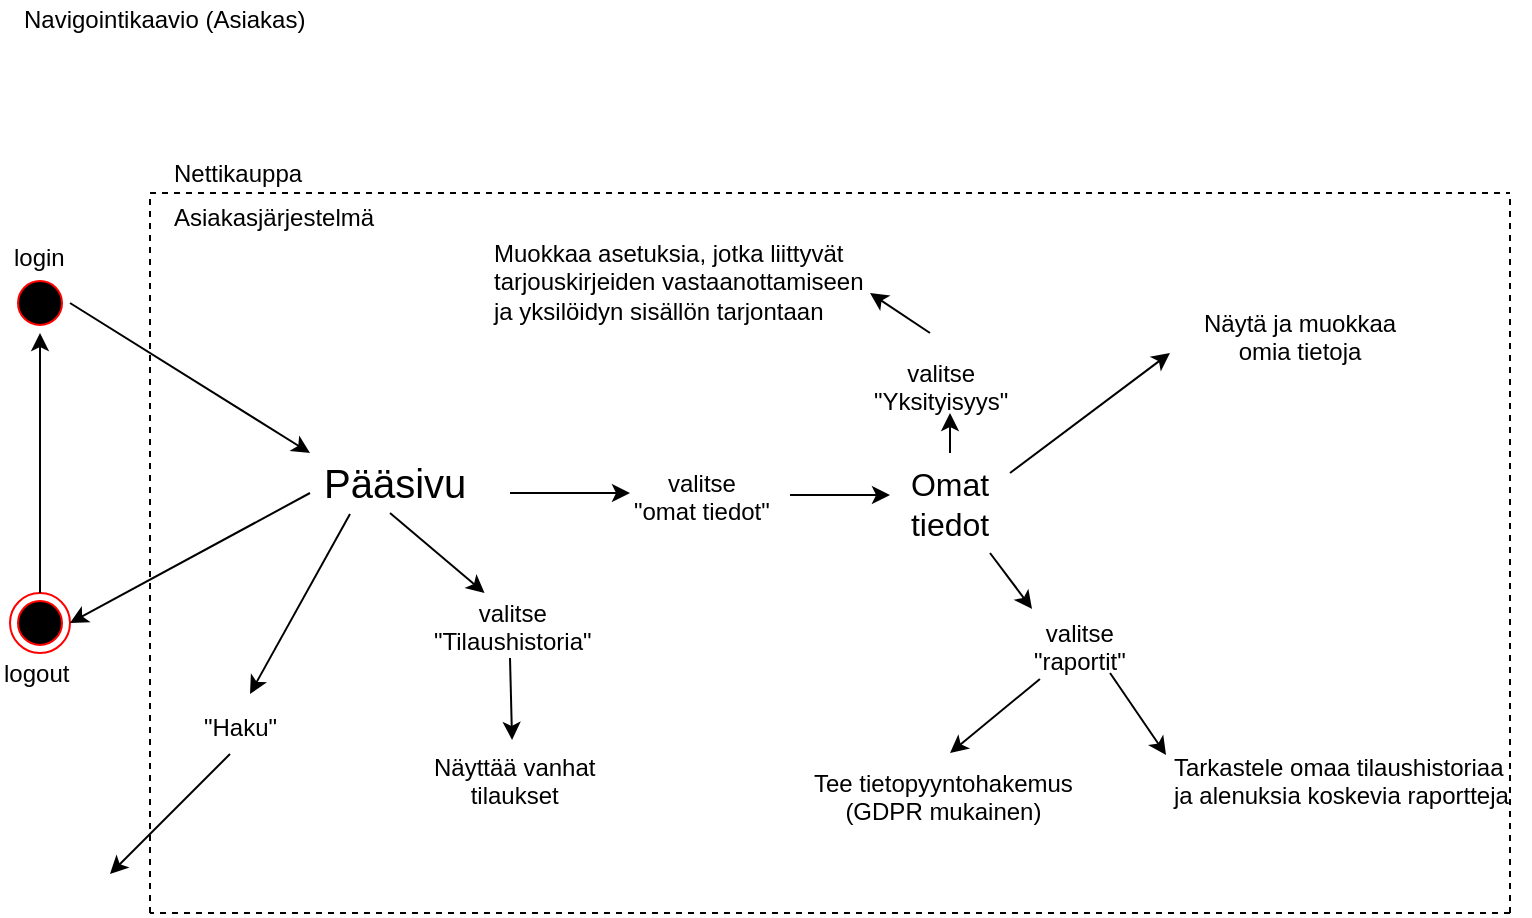 <mxfile version="10.5.9" type="github"><diagram id="8-VrKuNUHMqHtavHqpPj" name="Page-1"><mxGraphModel dx="1010" dy="565" grid="1" gridSize="10" guides="1" tooltips="1" connect="1" arrows="1" fold="1" page="1" pageScale="1" pageWidth="827" pageHeight="1169" math="0" shadow="0"><root><mxCell id="0"/><mxCell id="1" parent="0"/><mxCell id="oCezjBITzPixekVgHz8K-1" value="" style="ellipse;html=1;shape=startState;fillColor=#000000;strokeColor=#ff0000;" vertex="1" parent="1"><mxGeometry x="50" y="169.5" width="30" height="30" as="geometry"/></mxCell><mxCell id="oCezjBITzPixekVgHz8K-7" value="" style="ellipse;html=1;shape=endState;fillColor=#000000;strokeColor=#ff0000;" vertex="1" parent="1"><mxGeometry x="50" y="329.5" width="30" height="30" as="geometry"/></mxCell><mxCell id="oCezjBITzPixekVgHz8K-8" value="login" style="text;html=1;resizable=0;points=[];autosize=1;align=left;verticalAlign=top;spacingTop=-4;" vertex="1" parent="1"><mxGeometry x="50" y="151.5" width="40" height="20" as="geometry"/></mxCell><mxCell id="oCezjBITzPixekVgHz8K-9" value="logout" style="text;html=1;resizable=0;points=[];autosize=1;align=left;verticalAlign=top;spacingTop=-4;" vertex="1" parent="1"><mxGeometry x="45" y="359.5" width="50" height="20" as="geometry"/></mxCell><mxCell id="oCezjBITzPixekVgHz8K-10" value="" style="endArrow=classic;html=1;exitX=1;exitY=0.5;exitDx=0;exitDy=0;" edge="1" parent="1" source="oCezjBITzPixekVgHz8K-1"><mxGeometry width="50" height="50" relative="1" as="geometry"><mxPoint x="50" y="449.5" as="sourcePoint"/><mxPoint x="200" y="259.5" as="targetPoint"/></mxGeometry></mxCell><mxCell id="oCezjBITzPixekVgHz8K-11" value="" style="endArrow=classic;html=1;entryX=1;entryY=0.5;entryDx=0;entryDy=0;" edge="1" parent="1" target="oCezjBITzPixekVgHz8K-7"><mxGeometry width="50" height="50" relative="1" as="geometry"><mxPoint x="200" y="279.5" as="sourcePoint"/><mxPoint x="100" y="399.5" as="targetPoint"/></mxGeometry></mxCell><mxCell id="oCezjBITzPixekVgHz8K-12" value="" style="endArrow=classic;html=1;exitX=0.5;exitY=0;exitDx=0;exitDy=0;entryX=0.5;entryY=1;entryDx=0;entryDy=0;" edge="1" parent="1" source="oCezjBITzPixekVgHz8K-7" target="oCezjBITzPixekVgHz8K-1"><mxGeometry width="50" height="50" relative="1" as="geometry"><mxPoint x="50" y="449.5" as="sourcePoint"/><mxPoint x="100" y="399.5" as="targetPoint"/></mxGeometry></mxCell><mxCell id="oCezjBITzPixekVgHz8K-14" value="Navigointikaavio (Asiakas)" style="text;html=1;resizable=0;points=[];autosize=1;align=left;verticalAlign=top;spacingTop=-4;" vertex="1" parent="1"><mxGeometry x="55" y="33" width="150" height="20" as="geometry"/></mxCell><mxCell id="oCezjBITzPixekVgHz8K-17" value="&lt;font style=&quot;font-size: 20px&quot;&gt;Pääsivu&lt;/font&gt;" style="text;html=1;resizable=0;points=[];autosize=1;align=left;verticalAlign=top;spacingTop=-4;" vertex="1" parent="1"><mxGeometry x="205" y="259.5" width="90" height="20" as="geometry"/></mxCell><mxCell id="oCezjBITzPixekVgHz8K-18" value="" style="endArrow=classic;html=1;" edge="1" parent="1" target="oCezjBITzPixekVgHz8K-19"><mxGeometry width="50" height="50" relative="1" as="geometry"><mxPoint x="240" y="289.5" as="sourcePoint"/><mxPoint x="240" y="329.5" as="targetPoint"/></mxGeometry></mxCell><mxCell id="oCezjBITzPixekVgHz8K-19" value="&lt;div align=&quot;center&quot;&gt;valitse&lt;/div&gt;&lt;div align=&quot;center&quot;&gt;&quot;Tilaushistoria&quot;&lt;br&gt;&lt;/div&gt;" style="text;html=1;resizable=0;points=[];autosize=1;align=left;verticalAlign=top;spacingTop=-4;" vertex="1" parent="1"><mxGeometry x="260" y="329.5" width="90" height="30" as="geometry"/></mxCell><mxCell id="oCezjBITzPixekVgHz8K-20" value="" style="endArrow=classic;html=1;entryX=0.456;entryY=-0.117;entryDx=0;entryDy=0;entryPerimeter=0;" edge="1" parent="1" target="oCezjBITzPixekVgHz8K-21"><mxGeometry width="50" height="50" relative="1" as="geometry"><mxPoint x="300" y="362" as="sourcePoint"/><mxPoint x="240" y="419.5" as="targetPoint"/></mxGeometry></mxCell><mxCell id="oCezjBITzPixekVgHz8K-21" value="&lt;div&gt;Näyttää vanhat&lt;/div&gt;&lt;div align=&quot;center&quot;&gt;tilaukset&lt;br&gt;&lt;/div&gt;" style="text;html=1;resizable=0;points=[];autosize=1;align=left;verticalAlign=top;spacingTop=-4;" vertex="1" parent="1"><mxGeometry x="260" y="406.5" width="90" height="30" as="geometry"/></mxCell><mxCell id="oCezjBITzPixekVgHz8K-22" value="" style="endArrow=classic;html=1;" edge="1" parent="1"><mxGeometry width="50" height="50" relative="1" as="geometry"><mxPoint x="300" y="279.5" as="sourcePoint"/><mxPoint x="360" y="279.5" as="targetPoint"/></mxGeometry></mxCell><mxCell id="oCezjBITzPixekVgHz8K-23" value="&lt;div align=&quot;center&quot;&gt;valitse&lt;/div&gt;&lt;div align=&quot;center&quot;&gt;&quot;omat tiedot&quot;&lt;br&gt;&lt;/div&gt;" style="text;html=1;resizable=0;points=[];autosize=1;align=left;verticalAlign=top;spacingTop=-4;" vertex="1" parent="1"><mxGeometry x="360" y="264.5" width="80" height="30" as="geometry"/></mxCell><mxCell id="oCezjBITzPixekVgHz8K-27" value="" style="endArrow=classic;html=1;exitX=1;exitY=0.533;exitDx=0;exitDy=0;exitPerimeter=0;" edge="1" parent="1" source="oCezjBITzPixekVgHz8K-23"><mxGeometry width="50" height="50" relative="1" as="geometry"><mxPoint x="500" y="279.5" as="sourcePoint"/><mxPoint x="490" y="280.5" as="targetPoint"/></mxGeometry></mxCell><mxCell id="oCezjBITzPixekVgHz8K-28" value="&lt;font style=&quot;font-size: 16px&quot;&gt;Omat tiedot&lt;/font&gt;" style="text;html=1;strokeColor=none;fillColor=none;align=center;verticalAlign=middle;whiteSpace=wrap;rounded=0;" vertex="1" parent="1"><mxGeometry x="500" y="274.5" width="40" height="20" as="geometry"/></mxCell><mxCell id="oCezjBITzPixekVgHz8K-31" value="" style="endArrow=classic;html=1;" edge="1" parent="1"><mxGeometry width="50" height="50" relative="1" as="geometry"><mxPoint x="550" y="269.5" as="sourcePoint"/><mxPoint x="630" y="209.5" as="targetPoint"/></mxGeometry></mxCell><mxCell id="oCezjBITzPixekVgHz8K-32" value="&lt;div align=&quot;center&quot;&gt;Näytä ja muokkaa&lt;/div&gt;&lt;div align=&quot;center&quot;&gt; omia tietoja&lt;/div&gt;" style="text;html=1;resizable=0;points=[];autosize=1;align=left;verticalAlign=top;spacingTop=-4;" vertex="1" parent="1"><mxGeometry x="645" y="184.5" width="110" height="30" as="geometry"/></mxCell><mxCell id="oCezjBITzPixekVgHz8K-33" value="&lt;div align=&quot;center&quot;&gt;valitse&lt;/div&gt;&lt;div align=&quot;center&quot;&gt;&quot;raportit&quot;&lt;br&gt;&lt;/div&gt;" style="text;html=1;resizable=0;points=[];autosize=1;align=left;verticalAlign=top;spacingTop=-4;" vertex="1" parent="1"><mxGeometry x="560" y="339.5" width="60" height="30" as="geometry"/></mxCell><mxCell id="oCezjBITzPixekVgHz8K-34" value="" style="endArrow=classic;html=1;entryX=0.017;entryY=-0.067;entryDx=0;entryDy=0;entryPerimeter=0;" edge="1" parent="1" target="oCezjBITzPixekVgHz8K-33"><mxGeometry width="50" height="50" relative="1" as="geometry"><mxPoint x="540" y="309.5" as="sourcePoint"/><mxPoint x="540" y="339.5" as="targetPoint"/></mxGeometry></mxCell><mxCell id="oCezjBITzPixekVgHz8K-35" value="" style="endArrow=classic;html=1;exitX=0.083;exitY=1.1;exitDx=0;exitDy=0;exitPerimeter=0;" edge="1" parent="1" source="oCezjBITzPixekVgHz8K-33"><mxGeometry width="50" height="50" relative="1" as="geometry"><mxPoint x="570" y="399.5" as="sourcePoint"/><mxPoint x="520" y="409.5" as="targetPoint"/></mxGeometry></mxCell><mxCell id="oCezjBITzPixekVgHz8K-36" value="&lt;div align=&quot;center&quot;&gt;Tee tietopyyntohakemus&lt;/div&gt;&lt;div align=&quot;center&quot;&gt;(GDPR mukainen)&lt;br&gt;&lt;/div&gt;" style="text;html=1;resizable=0;points=[];autosize=1;align=left;verticalAlign=top;spacingTop=-4;" vertex="1" parent="1"><mxGeometry x="450" y="414.5" width="140" height="30" as="geometry"/></mxCell><mxCell id="oCezjBITzPixekVgHz8K-37" value="&lt;div&gt;Tarkastele omaa tilaushistoriaa&lt;/div&gt;&lt;div&gt;ja alenuksia koskevia raportteja&lt;br&gt;&lt;/div&gt;" style="text;html=1;resizable=0;points=[];autosize=1;align=left;verticalAlign=top;spacingTop=-4;" vertex="1" parent="1"><mxGeometry x="630" y="406.5" width="180" height="30" as="geometry"/></mxCell><mxCell id="oCezjBITzPixekVgHz8K-38" value="" style="endArrow=classic;html=1;exitX=0.667;exitY=1;exitDx=0;exitDy=0;exitPerimeter=0;entryX=-0.011;entryY=0.133;entryDx=0;entryDy=0;entryPerimeter=0;" edge="1" parent="1" source="oCezjBITzPixekVgHz8K-33" target="oCezjBITzPixekVgHz8K-37"><mxGeometry width="50" height="50" relative="1" as="geometry"><mxPoint x="660" y="359.5" as="sourcePoint"/><mxPoint x="710" y="309.5" as="targetPoint"/></mxGeometry></mxCell><mxCell id="oCezjBITzPixekVgHz8K-40" value="" style="endArrow=classic;html=1;" edge="1" parent="1"><mxGeometry width="50" height="50" relative="1" as="geometry"><mxPoint x="520" y="259.5" as="sourcePoint"/><mxPoint x="520" y="239.5" as="targetPoint"/></mxGeometry></mxCell><mxCell id="oCezjBITzPixekVgHz8K-41" value="&lt;div align=&quot;center&quot;&gt;valitse&lt;/div&gt;&lt;div align=&quot;center&quot;&gt;&quot;Yksityisyys&quot;&lt;br&gt;&lt;/div&gt;" style="text;html=1;resizable=0;points=[];autosize=1;align=left;verticalAlign=top;spacingTop=-4;" vertex="1" parent="1"><mxGeometry x="480" y="209.5" width="80" height="30" as="geometry"/></mxCell><mxCell id="oCezjBITzPixekVgHz8K-42" value="" style="endArrow=classic;html=1;" edge="1" parent="1"><mxGeometry width="50" height="50" relative="1" as="geometry"><mxPoint x="510" y="199.5" as="sourcePoint"/><mxPoint x="480" y="179.5" as="targetPoint"/></mxGeometry></mxCell><mxCell id="oCezjBITzPixekVgHz8K-43" value="&lt;div&gt;Muokkaa asetuksia, jotka liittyvät &lt;br&gt;&lt;/div&gt;&lt;div&gt;tarjouskirjeiden vastaanottamiseen &lt;br&gt;&lt;/div&gt;&lt;div&gt;ja yksilöidyn sisällön tarjontaan&lt;br&gt;&lt;/div&gt;" style="text;html=1;resizable=0;points=[];autosize=1;align=left;verticalAlign=top;spacingTop=-4;" vertex="1" parent="1"><mxGeometry x="290" y="149.5" width="190" height="40" as="geometry"/></mxCell><mxCell id="oCezjBITzPixekVgHz8K-45" value="" style="endArrow=none;dashed=1;html=1;" edge="1" parent="1"><mxGeometry width="50" height="50" relative="1" as="geometry"><mxPoint x="120" y="489.5" as="sourcePoint"/><mxPoint x="120" y="129.5" as="targetPoint"/></mxGeometry></mxCell><mxCell id="oCezjBITzPixekVgHz8K-46" value="" style="endArrow=none;dashed=1;html=1;" edge="1" parent="1"><mxGeometry width="50" height="50" relative="1" as="geometry"><mxPoint x="120" y="129.5" as="sourcePoint"/><mxPoint x="800" y="129.5" as="targetPoint"/></mxGeometry></mxCell><mxCell id="oCezjBITzPixekVgHz8K-47" value="" style="endArrow=none;dashed=1;html=1;" edge="1" parent="1"><mxGeometry width="50" height="50" relative="1" as="geometry"><mxPoint x="800" y="489.5" as="sourcePoint"/><mxPoint x="120" y="489.5" as="targetPoint"/></mxGeometry></mxCell><mxCell id="oCezjBITzPixekVgHz8K-48" value="" style="endArrow=none;dashed=1;html=1;" edge="1" parent="1"><mxGeometry width="50" height="50" relative="1" as="geometry"><mxPoint x="800" y="489.5" as="sourcePoint"/><mxPoint x="800" y="129.5" as="targetPoint"/></mxGeometry></mxCell><mxCell id="oCezjBITzPixekVgHz8K-50" value="Nettikauppa" style="text;html=1;resizable=0;points=[];autosize=1;align=left;verticalAlign=top;spacingTop=-4;" vertex="1" parent="1"><mxGeometry x="130" y="110" width="80" height="20" as="geometry"/></mxCell><mxCell id="oCezjBITzPixekVgHz8K-51" value="Asiakasjärjestelmä" style="text;html=1;resizable=0;points=[];autosize=1;align=left;verticalAlign=top;spacingTop=-4;" vertex="1" parent="1"><mxGeometry x="130" y="131.5" width="110" height="20" as="geometry"/></mxCell><mxCell id="oCezjBITzPixekVgHz8K-52" value="" style="endArrow=classic;html=1;" edge="1" parent="1"><mxGeometry width="50" height="50" relative="1" as="geometry"><mxPoint x="220" y="290" as="sourcePoint"/><mxPoint x="170" y="380" as="targetPoint"/></mxGeometry></mxCell><mxCell id="oCezjBITzPixekVgHz8K-53" value="&quot;Haku&quot;" style="text;html=1;resizable=0;points=[];autosize=1;align=left;verticalAlign=top;spacingTop=-4;" vertex="1" parent="1"><mxGeometry x="145" y="386.5" width="50" height="20" as="geometry"/></mxCell><mxCell id="oCezjBITzPixekVgHz8K-54" value="" style="endArrow=classic;html=1;" edge="1" parent="1"><mxGeometry width="50" height="50" relative="1" as="geometry"><mxPoint x="160" y="410" as="sourcePoint"/><mxPoint x="100" y="470" as="targetPoint"/></mxGeometry></mxCell></root></mxGraphModel></diagram></mxfile>